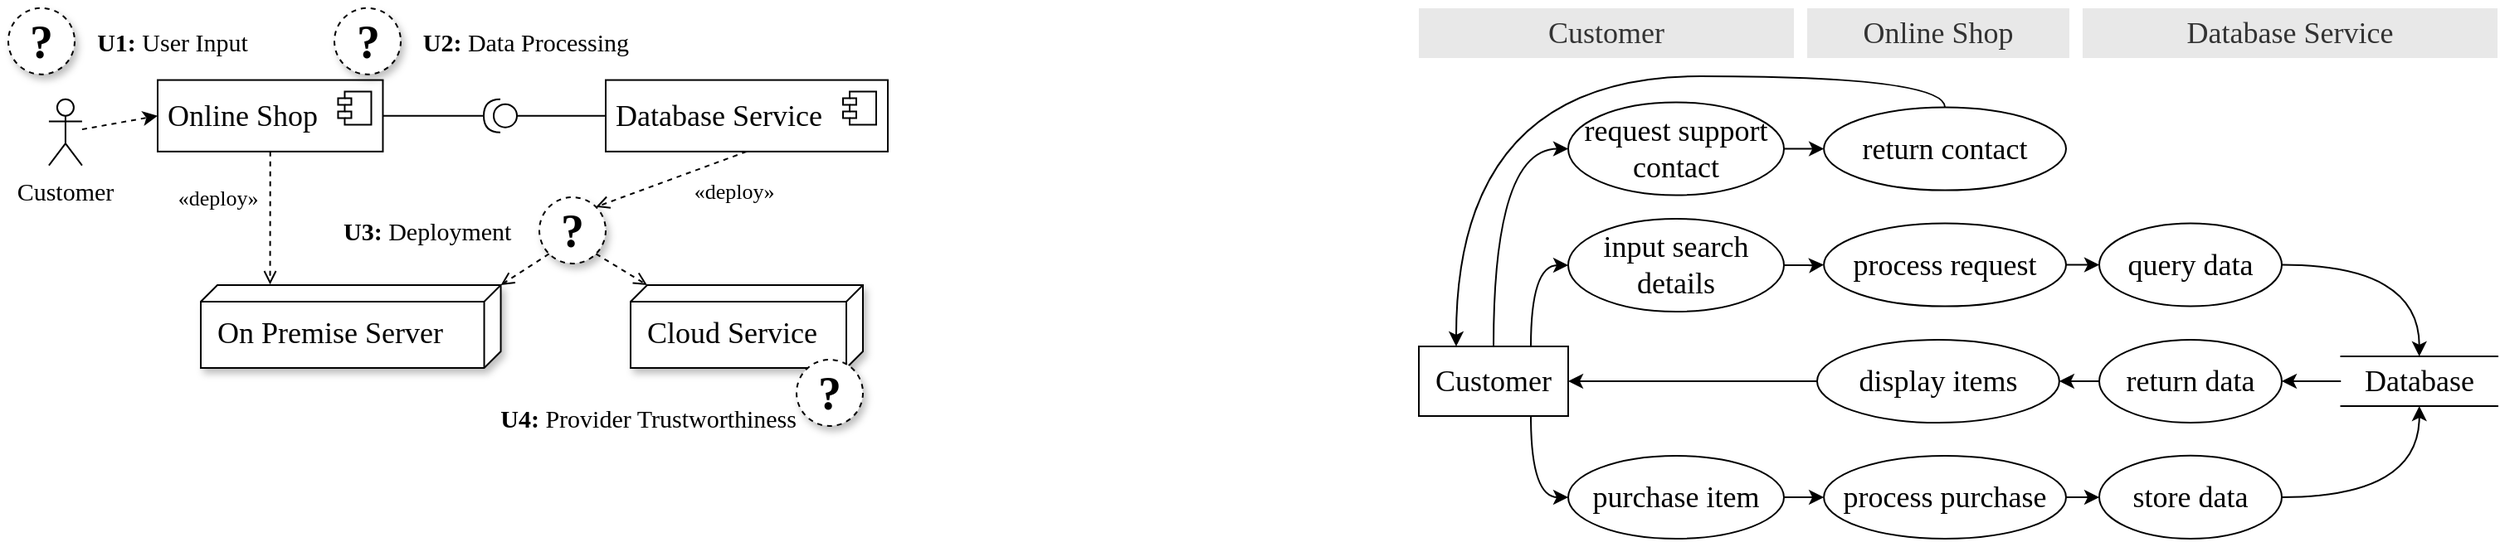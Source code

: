 <mxfile version="14.9.6" type="device"><diagram id="p5rMHtsmv_MI33ohtBgk" name="Seite-1"><mxGraphModel dx="2849" dy="1938" grid="1" gridSize="10" guides="1" tooltips="1" connect="1" arrows="1" fold="1" page="1" pageScale="1" pageWidth="827" pageHeight="1169" math="0" shadow="0"><root><mxCell id="0"/><mxCell id="1" parent="0"/><mxCell id="2s8NiegIBAiV-5cNBpr_-1" style="edgeStyle=orthogonalEdgeStyle;rounded=0;orthogonalLoop=1;jettySize=auto;html=1;entryX=0;entryY=0.5;entryDx=0;entryDy=0;entryPerimeter=0;endArrow=none;endFill=0;" parent="1" source="2s8NiegIBAiV-5cNBpr_-2" target="2s8NiegIBAiV-5cNBpr_-7" edge="1"><mxGeometry relative="1" as="geometry"/></mxCell><mxCell id="2s8NiegIBAiV-5cNBpr_-2" value="Database Service" style="html=1;dropTarget=0;fontFamily=Linux Libertine;rounded=0;shadow=0;fontSize=18;glass=0;sketch=0;align=left;spacingLeft=4;fontStyle=0" parent="1" vertex="1"><mxGeometry x="-350" y="120.29" width="170" height="43.14" as="geometry"/></mxCell><mxCell id="2s8NiegIBAiV-5cNBpr_-3" value="" style="shape=module;jettyWidth=8;jettyHeight=4;fontFamily=Linux Libertine;" parent="2s8NiegIBAiV-5cNBpr_-2" vertex="1"><mxGeometry x="1" width="20" height="20" relative="1" as="geometry"><mxPoint x="-27" y="7" as="offset"/></mxGeometry></mxCell><mxCell id="2s8NiegIBAiV-5cNBpr_-4" style="edgeStyle=orthogonalEdgeStyle;rounded=0;orthogonalLoop=1;jettySize=auto;html=1;entryX=1;entryY=0.5;entryDx=0;entryDy=0;entryPerimeter=0;endArrow=none;endFill=0;" parent="1" source="2s8NiegIBAiV-5cNBpr_-5" target="2s8NiegIBAiV-5cNBpr_-7" edge="1"><mxGeometry relative="1" as="geometry"/></mxCell><mxCell id="2s8NiegIBAiV-5cNBpr_-5" value="Online Shop" style="html=1;dropTarget=0;fontFamily=Linux Libertine;rounded=0;shadow=0;fontSize=18;glass=0;sketch=0;align=left;spacingLeft=4;fontStyle=0" parent="1" vertex="1"><mxGeometry x="-620" y="120.29" width="135.73" height="43.14" as="geometry"/></mxCell><mxCell id="2s8NiegIBAiV-5cNBpr_-6" value="" style="shape=module;jettyWidth=8;jettyHeight=4;fontFamily=Linux Libertine;" parent="2s8NiegIBAiV-5cNBpr_-5" vertex="1"><mxGeometry x="1" width="20" height="20" relative="1" as="geometry"><mxPoint x="-27" y="7" as="offset"/></mxGeometry></mxCell><mxCell id="2s8NiegIBAiV-5cNBpr_-7" value="" style="shape=providedRequiredInterface;html=1;verticalLabelPosition=bottom;rounded=0;shadow=0;glass=0;sketch=0;strokeColor=#000000;fontFamily=Linux Libertine;fontSize=16;align=left;rotation=-180;" parent="1" vertex="1"><mxGeometry x="-423.5" y="131.86" width="20" height="20" as="geometry"/></mxCell><mxCell id="2s8NiegIBAiV-5cNBpr_-8" value="&lt;b style=&quot;font-family: &amp;quot;linux libertine&amp;quot;; font-size: 28px; font-style: normal; letter-spacing: normal; text-align: center; text-indent: 0px; text-transform: none; word-spacing: 0px;&quot;&gt;&lt;font style=&quot;font-size: 28px;&quot;&gt;?&lt;/font&gt;&lt;/b&gt;" style="ellipse;whiteSpace=wrap;html=1;aspect=fixed;align=center;verticalAlign=middle;fontSize=28;shadow=1;sketch=0;dashed=1;" parent="1" vertex="1"><mxGeometry x="-710" y="76.86" width="40" height="40" as="geometry"/></mxCell><mxCell id="2s8NiegIBAiV-5cNBpr_-9" value="&lt;b style=&quot;font-size: 15px&quot;&gt;U2: &lt;/b&gt;&lt;span style=&quot;font-size: 15px&quot;&gt;Data Processing&lt;/span&gt;" style="text;html=1;strokeColor=none;fillColor=none;align=right;verticalAlign=middle;whiteSpace=wrap;rounded=0;fontFamily=Linux Libertine;fontSize=15;" parent="1" vertex="1"><mxGeometry x="-473.5" y="78.86" width="138.5" height="36" as="geometry"/></mxCell><mxCell id="2s8NiegIBAiV-5cNBpr_-10" value="&lt;b style=&quot;font-family: &amp;quot;linux libertine&amp;quot;; font-size: 28px; font-style: normal; letter-spacing: normal; text-align: center; text-indent: 0px; text-transform: none; word-spacing: 0px;&quot;&gt;&lt;font style=&quot;font-size: 28px;&quot;&gt;?&lt;/font&gt;&lt;/b&gt;" style="ellipse;whiteSpace=wrap;html=1;aspect=fixed;align=center;verticalAlign=middle;fontSize=28;shadow=1;sketch=0;dashed=1;" parent="1" vertex="1"><mxGeometry x="-513.5" y="76.86" width="40" height="40" as="geometry"/></mxCell><mxCell id="2s8NiegIBAiV-5cNBpr_-11" value="&lt;b style=&quot;font-size: 15px&quot;&gt;U1: &lt;/b&gt;&lt;span style=&quot;font-size: 15px&quot;&gt;User Input&lt;/span&gt;" style="text;html=1;strokeColor=none;fillColor=none;align=center;verticalAlign=middle;whiteSpace=wrap;rounded=0;fontFamily=Linux Libertine;fontSize=15;" parent="1" vertex="1"><mxGeometry x="-661.56" y="81.86" width="101.56" height="30" as="geometry"/></mxCell><mxCell id="2s8NiegIBAiV-5cNBpr_-34" style="rounded=0;orthogonalLoop=1;jettySize=auto;html=1;entryX=0;entryY=0.5;entryDx=0;entryDy=0;fontColor=#000000;dashed=1;" parent="1" source="2s8NiegIBAiV-5cNBpr_-35" target="2s8NiegIBAiV-5cNBpr_-5" edge="1"><mxGeometry relative="1" as="geometry"/></mxCell><mxCell id="2s8NiegIBAiV-5cNBpr_-35" value="&lt;span style=&quot;font-family: &amp;#34;linux libertine&amp;#34; ; font-size: 15px ; text-align: left&quot;&gt;Customer&lt;/span&gt;" style="shape=umlActor;verticalLabelPosition=bottom;verticalAlign=top;html=1;outlineConnect=0;labelBackgroundColor=none;fontColor=#000000;" parent="1" vertex="1"><mxGeometry x="-685.54" y="131.86" width="20" height="40" as="geometry"/></mxCell><mxCell id="2s8NiegIBAiV-5cNBpr_-38" value="Cloud Service" style="verticalAlign=middle;align=left;spacingLeft=8;shape=cube;size=10;direction=south;fontStyle=0;html=1;fontFamily=Linux Libertine;shadow=1;rounded=0;fontSize=18;glass=0;sketch=0;spacingTop=7;" parent="1" vertex="1"><mxGeometry x="-335" y="244" width="140" height="50" as="geometry"/></mxCell><mxCell id="2s8NiegIBAiV-5cNBpr_-40" value="On Premise Server" style="verticalAlign=middle;align=left;spacingLeft=8;shape=cube;size=10;direction=south;fontStyle=0;html=1;fontFamily=Linux Libertine;shadow=1;rounded=0;fontSize=18;glass=0;sketch=0;spacingTop=7;" parent="1" vertex="1"><mxGeometry x="-594" y="244" width="180.77" height="50" as="geometry"/></mxCell><mxCell id="2s8NiegIBAiV-5cNBpr_-41" value="&lt;b style=&quot;font-family: &amp;quot;linux libertine&amp;quot;; font-size: 28px; font-style: normal; letter-spacing: normal; text-align: center; text-indent: 0px; text-transform: none; word-spacing: 0px;&quot;&gt;&lt;font style=&quot;font-size: 28px;&quot;&gt;?&lt;/font&gt;&lt;/b&gt;" style="ellipse;whiteSpace=wrap;html=1;aspect=fixed;align=center;verticalAlign=middle;fontSize=28;shadow=1;sketch=0;dashed=1;" parent="1" vertex="1"><mxGeometry x="-390.0" y="191" width="40" height="40" as="geometry"/></mxCell><mxCell id="2s8NiegIBAiV-5cNBpr_-42" style="rounded=0;jumpStyle=arc;jumpSize=10;orthogonalLoop=1;jettySize=auto;html=1;exitX=0.5;exitY=1;exitDx=0;exitDy=0;fontSize=36;fontColor=#000000;endArrow=open;endFill=0;dashed=1;entryX=1;entryY=0;entryDx=0;entryDy=0;" parent="1" source="2s8NiegIBAiV-5cNBpr_-2" target="2s8NiegIBAiV-5cNBpr_-41" edge="1"><mxGeometry relative="1" as="geometry"><mxPoint x="-363.03" y="300" as="sourcePoint"/><mxPoint x="-544.55" y="369.24" as="targetPoint"/></mxGeometry></mxCell><mxCell id="2s8NiegIBAiV-5cNBpr_-43" value="&lt;span style=&quot;font-family: &amp;#34;linux libertine&amp;#34;&quot;&gt;&lt;font style=&quot;font-size: 13px&quot;&gt;«deploy»&lt;/font&gt;&lt;/span&gt;" style="edgeLabel;html=1;align=center;verticalAlign=middle;resizable=0;points=[];fontSize=37;fontColor=#000000;labelBackgroundColor=none;" parent="2s8NiegIBAiV-5cNBpr_-42" vertex="1" connectable="0"><mxGeometry x="-0.208" relative="1" as="geometry"><mxPoint x="28" y="3" as="offset"/></mxGeometry></mxCell><mxCell id="2s8NiegIBAiV-5cNBpr_-44" style="rounded=0;jumpStyle=arc;jumpSize=10;orthogonalLoop=1;jettySize=auto;html=1;exitX=1;exitY=1;exitDx=0;exitDy=0;fontSize=36;fontColor=#000000;endArrow=open;endFill=0;dashed=1;entryX=0;entryY=0;entryDx=0;entryDy=130;entryPerimeter=0;" parent="1" source="2s8NiegIBAiV-5cNBpr_-41" target="2s8NiegIBAiV-5cNBpr_-38" edge="1"><mxGeometry relative="1" as="geometry"><mxPoint x="-618.03" y="346.24" as="sourcePoint"/><mxPoint x="-350" y="254" as="targetPoint"/></mxGeometry></mxCell><mxCell id="2s8NiegIBAiV-5cNBpr_-46" style="rounded=0;jumpStyle=arc;jumpSize=10;orthogonalLoop=1;jettySize=auto;html=1;fontSize=36;fontColor=#000000;endArrow=open;endFill=0;dashed=1;entryX=0;entryY=0;entryDx=0;entryDy=0;entryPerimeter=0;exitX=0;exitY=1;exitDx=0;exitDy=0;" parent="1" source="2s8NiegIBAiV-5cNBpr_-41" target="2s8NiegIBAiV-5cNBpr_-40" edge="1"><mxGeometry relative="1" as="geometry"><mxPoint x="-376" y="218" as="sourcePoint"/><mxPoint x="-582.58" y="392" as="targetPoint"/></mxGeometry></mxCell><mxCell id="2s8NiegIBAiV-5cNBpr_-49" value="&lt;b style=&quot;font-family: &amp;quot;linux libertine&amp;quot;; font-size: 28px; font-style: normal; letter-spacing: normal; text-align: center; text-indent: 0px; text-transform: none; word-spacing: 0px;&quot;&gt;&lt;font style=&quot;font-size: 28px;&quot;&gt;?&lt;/font&gt;&lt;/b&gt;" style="ellipse;whiteSpace=wrap;html=1;aspect=fixed;align=center;verticalAlign=middle;fontSize=28;shadow=1;sketch=0;dashed=1;" parent="1" vertex="1"><mxGeometry x="-235" y="289" width="40" height="40" as="geometry"/></mxCell><mxCell id="05cahxTCuezOYnWpRf5e-25" style="edgeStyle=orthogonalEdgeStyle;rounded=0;orthogonalLoop=1;jettySize=auto;html=1;entryX=0;entryY=0.5;entryDx=0;entryDy=0;exitX=0.75;exitY=0;exitDx=0;exitDy=0;curved=1;" parent="1" source="fWZLx-IAEFyZZffiIG3u-2" target="05cahxTCuezOYnWpRf5e-3" edge="1"><mxGeometry relative="1" as="geometry"><mxPoint x="185.0" y="272" as="sourcePoint"/></mxGeometry></mxCell><mxCell id="05cahxTCuezOYnWpRf5e-33" style="edgeStyle=orthogonalEdgeStyle;curved=1;rounded=0;orthogonalLoop=1;jettySize=auto;html=1;entryX=0;entryY=0.5;entryDx=0;entryDy=0;exitX=0.75;exitY=1;exitDx=0;exitDy=0;" parent="1" source="fWZLx-IAEFyZZffiIG3u-2" target="05cahxTCuezOYnWpRf5e-20" edge="1"><mxGeometry relative="1" as="geometry"><mxPoint x="185.0" y="334" as="sourcePoint"/></mxGeometry></mxCell><mxCell id="fWZLx-IAEFyZZffiIG3u-2" value="&lt;span style=&quot;font-family: &amp;#34;linux libertine&amp;#34; ; font-size: 18px ; text-align: left&quot;&gt;Customer&lt;/span&gt;" style="rounded=0;whiteSpace=wrap;html=1;" parent="1" vertex="1"><mxGeometry x="140" y="281" width="90" height="42" as="geometry"/></mxCell><mxCell id="fWZLx-IAEFyZZffiIG3u-48" style="rounded=0;jumpStyle=arc;jumpSize=10;orthogonalLoop=1;jettySize=auto;html=1;fontSize=36;fontColor=#000000;endArrow=open;endFill=0;dashed=1;startArrow=none;exitX=0.5;exitY=1;exitDx=0;exitDy=0;entryX=-0.007;entryY=0.769;entryDx=0;entryDy=0;entryPerimeter=0;" parent="1" source="2s8NiegIBAiV-5cNBpr_-5" target="2s8NiegIBAiV-5cNBpr_-40" edge="1"><mxGeometry relative="1" as="geometry"><mxPoint x="-630" y="220" as="sourcePoint"/><mxPoint x="-550" y="268" as="targetPoint"/></mxGeometry></mxCell><mxCell id="2s8NiegIBAiV-5cNBpr_-48" value="&lt;b style=&quot;font-size: 15px&quot;&gt;U3: &lt;/b&gt;&lt;span style=&quot;font-size: 15px&quot;&gt;Deployment&lt;/span&gt;" style="text;html=1;strokeColor=none;fillColor=none;align=left;verticalAlign=middle;whiteSpace=wrap;rounded=0;fontFamily=Linux Libertine;fontSize=15;" parent="1" vertex="1"><mxGeometry x="-510" y="193" width="138.5" height="36" as="geometry"/></mxCell><mxCell id="fWZLx-IAEFyZZffiIG3u-50" value="&lt;span style=&quot;font-family: &amp;#34;linux libertine&amp;#34;&quot;&gt;&lt;font style=&quot;font-size: 13px&quot;&gt;«deploy»&lt;/font&gt;&lt;/span&gt;" style="edgeLabel;html=1;align=center;verticalAlign=middle;resizable=0;points=[];fontSize=37;fontColor=#000000;labelBackgroundColor=none;" parent="1" vertex="1" connectable="0"><mxGeometry x="-583.983" y="183.999" as="geometry"/></mxCell><mxCell id="05cahxTCuezOYnWpRf5e-27" style="edgeStyle=orthogonalEdgeStyle;curved=1;rounded=0;orthogonalLoop=1;jettySize=auto;html=1;entryX=0;entryY=0.5;entryDx=0;entryDy=0;" parent="1" source="05cahxTCuezOYnWpRf5e-3" target="05cahxTCuezOYnWpRf5e-10" edge="1"><mxGeometry relative="1" as="geometry"/></mxCell><mxCell id="05cahxTCuezOYnWpRf5e-3" value="&lt;div&gt;&lt;font face=&quot;linux libertine&quot;&gt;&lt;span style=&quot;font-size: 18px&quot;&gt;input search details&lt;/span&gt;&lt;/font&gt;&lt;/div&gt;" style="ellipse;whiteSpace=wrap;html=1;align=center;" parent="1" vertex="1"><mxGeometry x="230" y="204" width="130" height="56" as="geometry"/></mxCell><mxCell id="05cahxTCuezOYnWpRf5e-29" style="edgeStyle=orthogonalEdgeStyle;curved=1;rounded=0;orthogonalLoop=1;jettySize=auto;html=1;entryX=0;entryY=0.5;entryDx=0;entryDy=0;" parent="1" source="05cahxTCuezOYnWpRf5e-10" target="05cahxTCuezOYnWpRf5e-11" edge="1"><mxGeometry relative="1" as="geometry"/></mxCell><mxCell id="05cahxTCuezOYnWpRf5e-10" value="&lt;div style=&quot;text-align: left&quot;&gt;&lt;span style=&quot;font-family: &amp;#34;linux libertine&amp;#34; ; font-size: 18px&quot;&gt;process request&lt;/span&gt;&lt;br&gt;&lt;/div&gt;" style="ellipse;whiteSpace=wrap;html=1;" parent="1" vertex="1"><mxGeometry x="384.06" y="206.79" width="145.94" height="50" as="geometry"/></mxCell><mxCell id="05cahxTCuezOYnWpRf5e-32" style="edgeStyle=orthogonalEdgeStyle;curved=1;rounded=0;orthogonalLoop=1;jettySize=auto;html=1;entryX=0.5;entryY=0;entryDx=0;entryDy=0;" parent="1" source="05cahxTCuezOYnWpRf5e-11" target="05cahxTCuezOYnWpRf5e-23" edge="1"><mxGeometry relative="1" as="geometry"/></mxCell><mxCell id="05cahxTCuezOYnWpRf5e-11" value="&lt;div style=&quot;text-align: left&quot;&gt;&lt;span style=&quot;font-family: &amp;#34;linux libertine&amp;#34; ; font-size: 18px&quot;&gt;query data&lt;/span&gt;&lt;br&gt;&lt;/div&gt;" style="ellipse;whiteSpace=wrap;html=1;" parent="1" vertex="1"><mxGeometry x="550" y="206.79" width="110" height="50" as="geometry"/></mxCell><mxCell id="05cahxTCuezOYnWpRf5e-30" style="edgeStyle=orthogonalEdgeStyle;curved=1;rounded=0;orthogonalLoop=1;jettySize=auto;html=1;" parent="1" source="05cahxTCuezOYnWpRf5e-13" target="05cahxTCuezOYnWpRf5e-14" edge="1"><mxGeometry relative="1" as="geometry"/></mxCell><mxCell id="05cahxTCuezOYnWpRf5e-13" value="&lt;div style=&quot;text-align: left&quot;&gt;&lt;span style=&quot;font-family: &amp;#34;linux libertine&amp;#34; ; font-size: 18px&quot;&gt;return data&lt;/span&gt;&lt;br&gt;&lt;/div&gt;" style="ellipse;whiteSpace=wrap;html=1;" parent="1" vertex="1"><mxGeometry x="550" y="277" width="110" height="50" as="geometry"/></mxCell><mxCell id="05cahxTCuezOYnWpRf5e-28" style="edgeStyle=orthogonalEdgeStyle;curved=1;rounded=0;orthogonalLoop=1;jettySize=auto;html=1;entryX=1;entryY=0.5;entryDx=0;entryDy=0;endArrow=classic;endFill=1;" parent="1" source="05cahxTCuezOYnWpRf5e-14" target="fWZLx-IAEFyZZffiIG3u-2" edge="1"><mxGeometry relative="1" as="geometry"/></mxCell><mxCell id="05cahxTCuezOYnWpRf5e-14" value="&lt;div style=&quot;text-align: left&quot;&gt;&lt;span style=&quot;font-family: &amp;#34;linux libertine&amp;#34; ; font-size: 18px&quot;&gt;display items&lt;/span&gt;&lt;br&gt;&lt;/div&gt;" style="ellipse;whiteSpace=wrap;html=1;" parent="1" vertex="1"><mxGeometry x="380" y="277" width="145.94" height="50" as="geometry"/></mxCell><mxCell id="05cahxTCuezOYnWpRf5e-15" value="&lt;span style=&quot;font-family: &amp;#34;linux libertine&amp;#34; ; font-size: 18px ; text-align: left&quot;&gt;Customer&lt;/span&gt;" style="rounded=0;whiteSpace=wrap;html=1;fontColor=#333333;strokeColor=none;fillColor=#E8E8E8;" parent="1" vertex="1"><mxGeometry x="140" y="77" width="226" height="30" as="geometry"/></mxCell><mxCell id="05cahxTCuezOYnWpRf5e-16" value="&lt;span style=&quot;font-family: &amp;#34;linux libertine&amp;#34; ; font-size: 18px ; text-align: left&quot;&gt;Online Shop&lt;/span&gt;" style="rounded=0;whiteSpace=wrap;html=1;fontColor=#333333;strokeColor=none;fillColor=#E8E8E8;" parent="1" vertex="1"><mxGeometry x="373.99" y="77" width="157.97" height="30" as="geometry"/></mxCell><mxCell id="05cahxTCuezOYnWpRf5e-17" value="&lt;span style=&quot;font-family: &amp;#34;linux libertine&amp;#34; ; font-size: 18px ; text-align: left&quot;&gt;Database Service&lt;/span&gt;" style="rounded=0;whiteSpace=wrap;html=1;fontColor=#333333;strokeColor=none;fillColor=#E8E8E8;" parent="1" vertex="1"><mxGeometry x="540" y="77" width="250" height="30" as="geometry"/></mxCell><mxCell id="05cahxTCuezOYnWpRf5e-34" style="edgeStyle=orthogonalEdgeStyle;curved=1;rounded=0;orthogonalLoop=1;jettySize=auto;html=1;entryX=0;entryY=0.5;entryDx=0;entryDy=0;" parent="1" source="05cahxTCuezOYnWpRf5e-20" target="05cahxTCuezOYnWpRf5e-21" edge="1"><mxGeometry relative="1" as="geometry"/></mxCell><mxCell id="05cahxTCuezOYnWpRf5e-20" value="&lt;div style=&quot;text-align: left&quot;&gt;&lt;span style=&quot;font-family: &amp;#34;linux libertine&amp;#34; ; font-size: 18px&quot;&gt;purchase item&lt;/span&gt;&lt;br&gt;&lt;/div&gt;" style="ellipse;whiteSpace=wrap;html=1;" parent="1" vertex="1"><mxGeometry x="230" y="347" width="130" height="50" as="geometry"/></mxCell><mxCell id="05cahxTCuezOYnWpRf5e-35" style="edgeStyle=orthogonalEdgeStyle;curved=1;rounded=0;orthogonalLoop=1;jettySize=auto;html=1;entryX=0;entryY=0.5;entryDx=0;entryDy=0;" parent="1" source="05cahxTCuezOYnWpRf5e-21" target="05cahxTCuezOYnWpRf5e-22" edge="1"><mxGeometry relative="1" as="geometry"/></mxCell><mxCell id="05cahxTCuezOYnWpRf5e-21" value="&lt;div style=&quot;text-align: left&quot;&gt;&lt;span style=&quot;font-family: &amp;#34;linux libertine&amp;#34; ; font-size: 18px&quot;&gt;process purchase&lt;/span&gt;&lt;br&gt;&lt;/div&gt;" style="ellipse;whiteSpace=wrap;html=1;" parent="1" vertex="1"><mxGeometry x="384.06" y="347" width="145.94" height="50" as="geometry"/></mxCell><mxCell id="05cahxTCuezOYnWpRf5e-36" style="edgeStyle=orthogonalEdgeStyle;curved=1;rounded=0;orthogonalLoop=1;jettySize=auto;html=1;entryX=0.5;entryY=1;entryDx=0;entryDy=0;" parent="1" source="05cahxTCuezOYnWpRf5e-22" target="05cahxTCuezOYnWpRf5e-23" edge="1"><mxGeometry relative="1" as="geometry"><mxPoint x="742.875" y="328" as="targetPoint"/></mxGeometry></mxCell><mxCell id="05cahxTCuezOYnWpRf5e-22" value="&lt;div style=&quot;text-align: left&quot;&gt;&lt;span style=&quot;font-family: &amp;#34;linux libertine&amp;#34; ; font-size: 18px&quot;&gt;store data&lt;/span&gt;&lt;br&gt;&lt;/div&gt;" style="ellipse;whiteSpace=wrap;html=1;" parent="1" vertex="1"><mxGeometry x="550" y="346.86" width="110" height="50.14" as="geometry"/></mxCell><mxCell id="05cahxTCuezOYnWpRf5e-31" style="edgeStyle=orthogonalEdgeStyle;curved=1;rounded=0;orthogonalLoop=1;jettySize=auto;html=1;entryX=1;entryY=0.5;entryDx=0;entryDy=0;" parent="1" source="05cahxTCuezOYnWpRf5e-23" target="05cahxTCuezOYnWpRf5e-13" edge="1"><mxGeometry relative="1" as="geometry"/></mxCell><mxCell id="05cahxTCuezOYnWpRf5e-23" value="Database" style="shape=partialRectangle;whiteSpace=wrap;html=1;left=0;right=0;shadow=0;fontFamily=Linux Libertine;fontSize=18;" parent="1" vertex="1"><mxGeometry x="695.75" y="287" width="94.25" height="30" as="geometry"/></mxCell><mxCell id="05cahxTCuezOYnWpRf5e-40" value="&lt;b style=&quot;font-size: 15px&quot;&gt;U4: &lt;/b&gt;&lt;span style=&quot;font-size: 15px&quot;&gt;Provider Trustworthiness&lt;/span&gt;" style="text;html=1;strokeColor=none;fillColor=none;align=right;verticalAlign=middle;whiteSpace=wrap;rounded=0;fontFamily=Linux Libertine;fontSize=15;" parent="1" vertex="1"><mxGeometry x="-463.5" y="309" width="230" height="30" as="geometry"/></mxCell><mxCell id="Hzu311JQfIIt4oK_nPMj-1" value="&lt;div&gt;&lt;font face=&quot;linux libertine&quot;&gt;&lt;span style=&quot;font-size: 18px&quot;&gt;request support contact&lt;/span&gt;&lt;/font&gt;&lt;/div&gt;" style="ellipse;whiteSpace=wrap;html=1;align=center;" parent="1" vertex="1"><mxGeometry x="230" y="133.79" width="130" height="56" as="geometry"/></mxCell><mxCell id="Hzu311JQfIIt4oK_nPMj-2" value="&lt;div style=&quot;text-align: left&quot;&gt;&lt;span style=&quot;font-family: &amp;#34;linux libertine&amp;#34; ; font-size: 18px&quot;&gt;return contact&lt;/span&gt;&lt;br&gt;&lt;/div&gt;" style="ellipse;whiteSpace=wrap;html=1;" parent="1" vertex="1"><mxGeometry x="384.06" y="136.79" width="145.94" height="50" as="geometry"/></mxCell><mxCell id="Hzu311JQfIIt4oK_nPMj-5" style="edgeStyle=orthogonalEdgeStyle;rounded=0;orthogonalLoop=1;jettySize=auto;html=1;entryX=0;entryY=0.5;entryDx=0;entryDy=0;exitX=0.5;exitY=0;exitDx=0;exitDy=0;curved=1;" parent="1" source="fWZLx-IAEFyZZffiIG3u-2" target="Hzu311JQfIIt4oK_nPMj-1" edge="1"><mxGeometry relative="1" as="geometry"><mxPoint x="140" y="261" as="sourcePoint"/><mxPoint x="185.0" y="212" as="targetPoint"/></mxGeometry></mxCell><mxCell id="Hzu311JQfIIt4oK_nPMj-6" style="edgeStyle=orthogonalEdgeStyle;curved=1;rounded=0;orthogonalLoop=1;jettySize=auto;html=1;entryX=0;entryY=0.5;entryDx=0;entryDy=0;exitX=1;exitY=0.5;exitDx=0;exitDy=0;" parent="1" source="Hzu311JQfIIt4oK_nPMj-1" target="Hzu311JQfIIt4oK_nPMj-2" edge="1"><mxGeometry relative="1" as="geometry"><mxPoint x="370" y="242" as="sourcePoint"/><mxPoint x="394.06" y="241.79" as="targetPoint"/></mxGeometry></mxCell><mxCell id="Hzu311JQfIIt4oK_nPMj-7" style="edgeStyle=orthogonalEdgeStyle;curved=1;rounded=0;orthogonalLoop=1;jettySize=auto;html=1;entryX=0.25;entryY=0;entryDx=0;entryDy=0;exitX=0.5;exitY=0;exitDx=0;exitDy=0;" parent="1" source="Hzu311JQfIIt4oK_nPMj-2" target="fWZLx-IAEFyZZffiIG3u-2" edge="1"><mxGeometry relative="1" as="geometry"><mxPoint x="370" y="171.79" as="sourcePoint"/><mxPoint x="394.06" y="171.79" as="targetPoint"/><Array as="points"><mxPoint x="457" y="118"/><mxPoint x="163" y="118"/></Array></mxGeometry></mxCell></root></mxGraphModel></diagram></mxfile>